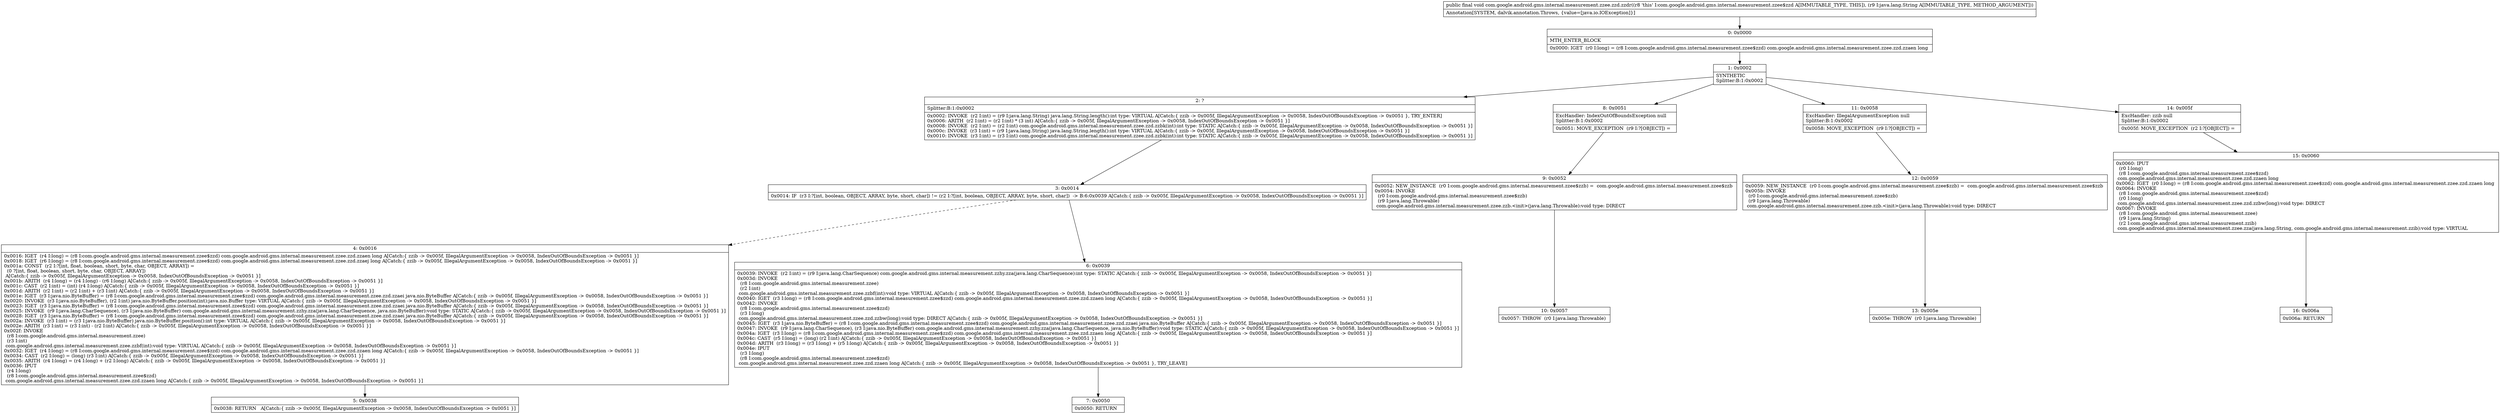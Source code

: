 digraph "CFG forcom.google.android.gms.internal.measurement.zzee.zzd.zzdr(Ljava\/lang\/String;)V" {
Node_0 [shape=record,label="{0\:\ 0x0000|MTH_ENTER_BLOCK\l|0x0000: IGET  (r0 I:long) = (r8 I:com.google.android.gms.internal.measurement.zzee$zzd) com.google.android.gms.internal.measurement.zzee.zzd.zzaen long \l}"];
Node_1 [shape=record,label="{1\:\ 0x0002|SYNTHETIC\lSplitter:B:1:0x0002\l}"];
Node_2 [shape=record,label="{2\:\ ?|Splitter:B:1:0x0002\l|0x0002: INVOKE  (r2 I:int) = (r9 I:java.lang.String) java.lang.String.length():int type: VIRTUAL A[Catch:\{ zzib \-\> 0x005f, IllegalArgumentException \-\> 0x0058, IndexOutOfBoundsException \-\> 0x0051 \}, TRY_ENTER]\l0x0006: ARITH  (r2 I:int) = (r2 I:int) * (3 int) A[Catch:\{ zzib \-\> 0x005f, IllegalArgumentException \-\> 0x0058, IndexOutOfBoundsException \-\> 0x0051 \}]\l0x0008: INVOKE  (r2 I:int) = (r2 I:int) com.google.android.gms.internal.measurement.zzee.zzd.zzbk(int):int type: STATIC A[Catch:\{ zzib \-\> 0x005f, IllegalArgumentException \-\> 0x0058, IndexOutOfBoundsException \-\> 0x0051 \}]\l0x000c: INVOKE  (r3 I:int) = (r9 I:java.lang.String) java.lang.String.length():int type: VIRTUAL A[Catch:\{ zzib \-\> 0x005f, IllegalArgumentException \-\> 0x0058, IndexOutOfBoundsException \-\> 0x0051 \}]\l0x0010: INVOKE  (r3 I:int) = (r3 I:int) com.google.android.gms.internal.measurement.zzee.zzd.zzbk(int):int type: STATIC A[Catch:\{ zzib \-\> 0x005f, IllegalArgumentException \-\> 0x0058, IndexOutOfBoundsException \-\> 0x0051 \}]\l}"];
Node_3 [shape=record,label="{3\:\ 0x0014|0x0014: IF  (r3 I:?[int, boolean, OBJECT, ARRAY, byte, short, char]) != (r2 I:?[int, boolean, OBJECT, ARRAY, byte, short, char])  \-\> B:6:0x0039 A[Catch:\{ zzib \-\> 0x005f, IllegalArgumentException \-\> 0x0058, IndexOutOfBoundsException \-\> 0x0051 \}]\l}"];
Node_4 [shape=record,label="{4\:\ 0x0016|0x0016: IGET  (r4 I:long) = (r8 I:com.google.android.gms.internal.measurement.zzee$zzd) com.google.android.gms.internal.measurement.zzee.zzd.zzaen long A[Catch:\{ zzib \-\> 0x005f, IllegalArgumentException \-\> 0x0058, IndexOutOfBoundsException \-\> 0x0051 \}]\l0x0018: IGET  (r6 I:long) = (r8 I:com.google.android.gms.internal.measurement.zzee$zzd) com.google.android.gms.internal.measurement.zzee.zzd.zzaej long A[Catch:\{ zzib \-\> 0x005f, IllegalArgumentException \-\> 0x0058, IndexOutOfBoundsException \-\> 0x0051 \}]\l0x001a: CONST  (r2 I:?[int, float, boolean, short, byte, char, OBJECT, ARRAY]) = \l  (0 ?[int, float, boolean, short, byte, char, OBJECT, ARRAY])\l A[Catch:\{ zzib \-\> 0x005f, IllegalArgumentException \-\> 0x0058, IndexOutOfBoundsException \-\> 0x0051 \}]\l0x001b: ARITH  (r4 I:long) = (r4 I:long) \- (r6 I:long) A[Catch:\{ zzib \-\> 0x005f, IllegalArgumentException \-\> 0x0058, IndexOutOfBoundsException \-\> 0x0051 \}]\l0x001c: CAST  (r2 I:int) = (int) (r4 I:long) A[Catch:\{ zzib \-\> 0x005f, IllegalArgumentException \-\> 0x0058, IndexOutOfBoundsException \-\> 0x0051 \}]\l0x001d: ARITH  (r2 I:int) = (r2 I:int) + (r3 I:int) A[Catch:\{ zzib \-\> 0x005f, IllegalArgumentException \-\> 0x0058, IndexOutOfBoundsException \-\> 0x0051 \}]\l0x001e: IGET  (r3 I:java.nio.ByteBuffer) = (r8 I:com.google.android.gms.internal.measurement.zzee$zzd) com.google.android.gms.internal.measurement.zzee.zzd.zzaei java.nio.ByteBuffer A[Catch:\{ zzib \-\> 0x005f, IllegalArgumentException \-\> 0x0058, IndexOutOfBoundsException \-\> 0x0051 \}]\l0x0020: INVOKE  (r3 I:java.nio.ByteBuffer), (r2 I:int) java.nio.ByteBuffer.position(int):java.nio.Buffer type: VIRTUAL A[Catch:\{ zzib \-\> 0x005f, IllegalArgumentException \-\> 0x0058, IndexOutOfBoundsException \-\> 0x0051 \}]\l0x0023: IGET  (r3 I:java.nio.ByteBuffer) = (r8 I:com.google.android.gms.internal.measurement.zzee$zzd) com.google.android.gms.internal.measurement.zzee.zzd.zzaei java.nio.ByteBuffer A[Catch:\{ zzib \-\> 0x005f, IllegalArgumentException \-\> 0x0058, IndexOutOfBoundsException \-\> 0x0051 \}]\l0x0025: INVOKE  (r9 I:java.lang.CharSequence), (r3 I:java.nio.ByteBuffer) com.google.android.gms.internal.measurement.zzhy.zza(java.lang.CharSequence, java.nio.ByteBuffer):void type: STATIC A[Catch:\{ zzib \-\> 0x005f, IllegalArgumentException \-\> 0x0058, IndexOutOfBoundsException \-\> 0x0051 \}]\l0x0028: IGET  (r3 I:java.nio.ByteBuffer) = (r8 I:com.google.android.gms.internal.measurement.zzee$zzd) com.google.android.gms.internal.measurement.zzee.zzd.zzaei java.nio.ByteBuffer A[Catch:\{ zzib \-\> 0x005f, IllegalArgumentException \-\> 0x0058, IndexOutOfBoundsException \-\> 0x0051 \}]\l0x002a: INVOKE  (r3 I:int) = (r3 I:java.nio.ByteBuffer) java.nio.ByteBuffer.position():int type: VIRTUAL A[Catch:\{ zzib \-\> 0x005f, IllegalArgumentException \-\> 0x0058, IndexOutOfBoundsException \-\> 0x0051 \}]\l0x002e: ARITH  (r3 I:int) = (r3 I:int) \- (r2 I:int) A[Catch:\{ zzib \-\> 0x005f, IllegalArgumentException \-\> 0x0058, IndexOutOfBoundsException \-\> 0x0051 \}]\l0x002f: INVOKE  \l  (r8 I:com.google.android.gms.internal.measurement.zzee)\l  (r3 I:int)\l com.google.android.gms.internal.measurement.zzee.zzbf(int):void type: VIRTUAL A[Catch:\{ zzib \-\> 0x005f, IllegalArgumentException \-\> 0x0058, IndexOutOfBoundsException \-\> 0x0051 \}]\l0x0032: IGET  (r4 I:long) = (r8 I:com.google.android.gms.internal.measurement.zzee$zzd) com.google.android.gms.internal.measurement.zzee.zzd.zzaen long A[Catch:\{ zzib \-\> 0x005f, IllegalArgumentException \-\> 0x0058, IndexOutOfBoundsException \-\> 0x0051 \}]\l0x0034: CAST  (r2 I:long) = (long) (r3 I:int) A[Catch:\{ zzib \-\> 0x005f, IllegalArgumentException \-\> 0x0058, IndexOutOfBoundsException \-\> 0x0051 \}]\l0x0035: ARITH  (r4 I:long) = (r4 I:long) + (r2 I:long) A[Catch:\{ zzib \-\> 0x005f, IllegalArgumentException \-\> 0x0058, IndexOutOfBoundsException \-\> 0x0051 \}]\l0x0036: IPUT  \l  (r4 I:long)\l  (r8 I:com.google.android.gms.internal.measurement.zzee$zzd)\l com.google.android.gms.internal.measurement.zzee.zzd.zzaen long A[Catch:\{ zzib \-\> 0x005f, IllegalArgumentException \-\> 0x0058, IndexOutOfBoundsException \-\> 0x0051 \}]\l}"];
Node_5 [shape=record,label="{5\:\ 0x0038|0x0038: RETURN   A[Catch:\{ zzib \-\> 0x005f, IllegalArgumentException \-\> 0x0058, IndexOutOfBoundsException \-\> 0x0051 \}]\l}"];
Node_6 [shape=record,label="{6\:\ 0x0039|0x0039: INVOKE  (r2 I:int) = (r9 I:java.lang.CharSequence) com.google.android.gms.internal.measurement.zzhy.zza(java.lang.CharSequence):int type: STATIC A[Catch:\{ zzib \-\> 0x005f, IllegalArgumentException \-\> 0x0058, IndexOutOfBoundsException \-\> 0x0051 \}]\l0x003d: INVOKE  \l  (r8 I:com.google.android.gms.internal.measurement.zzee)\l  (r2 I:int)\l com.google.android.gms.internal.measurement.zzee.zzbf(int):void type: VIRTUAL A[Catch:\{ zzib \-\> 0x005f, IllegalArgumentException \-\> 0x0058, IndexOutOfBoundsException \-\> 0x0051 \}]\l0x0040: IGET  (r3 I:long) = (r8 I:com.google.android.gms.internal.measurement.zzee$zzd) com.google.android.gms.internal.measurement.zzee.zzd.zzaen long A[Catch:\{ zzib \-\> 0x005f, IllegalArgumentException \-\> 0x0058, IndexOutOfBoundsException \-\> 0x0051 \}]\l0x0042: INVOKE  \l  (r8 I:com.google.android.gms.internal.measurement.zzee$zzd)\l  (r3 I:long)\l com.google.android.gms.internal.measurement.zzee.zzd.zzbw(long):void type: DIRECT A[Catch:\{ zzib \-\> 0x005f, IllegalArgumentException \-\> 0x0058, IndexOutOfBoundsException \-\> 0x0051 \}]\l0x0045: IGET  (r3 I:java.nio.ByteBuffer) = (r8 I:com.google.android.gms.internal.measurement.zzee$zzd) com.google.android.gms.internal.measurement.zzee.zzd.zzaei java.nio.ByteBuffer A[Catch:\{ zzib \-\> 0x005f, IllegalArgumentException \-\> 0x0058, IndexOutOfBoundsException \-\> 0x0051 \}]\l0x0047: INVOKE  (r9 I:java.lang.CharSequence), (r3 I:java.nio.ByteBuffer) com.google.android.gms.internal.measurement.zzhy.zza(java.lang.CharSequence, java.nio.ByteBuffer):void type: STATIC A[Catch:\{ zzib \-\> 0x005f, IllegalArgumentException \-\> 0x0058, IndexOutOfBoundsException \-\> 0x0051 \}]\l0x004a: IGET  (r3 I:long) = (r8 I:com.google.android.gms.internal.measurement.zzee$zzd) com.google.android.gms.internal.measurement.zzee.zzd.zzaen long A[Catch:\{ zzib \-\> 0x005f, IllegalArgumentException \-\> 0x0058, IndexOutOfBoundsException \-\> 0x0051 \}]\l0x004c: CAST  (r5 I:long) = (long) (r2 I:int) A[Catch:\{ zzib \-\> 0x005f, IllegalArgumentException \-\> 0x0058, IndexOutOfBoundsException \-\> 0x0051 \}]\l0x004d: ARITH  (r3 I:long) = (r3 I:long) + (r5 I:long) A[Catch:\{ zzib \-\> 0x005f, IllegalArgumentException \-\> 0x0058, IndexOutOfBoundsException \-\> 0x0051 \}]\l0x004e: IPUT  \l  (r3 I:long)\l  (r8 I:com.google.android.gms.internal.measurement.zzee$zzd)\l com.google.android.gms.internal.measurement.zzee.zzd.zzaen long A[Catch:\{ zzib \-\> 0x005f, IllegalArgumentException \-\> 0x0058, IndexOutOfBoundsException \-\> 0x0051 \}, TRY_LEAVE]\l}"];
Node_7 [shape=record,label="{7\:\ 0x0050|0x0050: RETURN   \l}"];
Node_8 [shape=record,label="{8\:\ 0x0051|ExcHandler: IndexOutOfBoundsException null\lSplitter:B:1:0x0002\l|0x0051: MOVE_EXCEPTION  (r9 I:?[OBJECT]) =  \l}"];
Node_9 [shape=record,label="{9\:\ 0x0052|0x0052: NEW_INSTANCE  (r0 I:com.google.android.gms.internal.measurement.zzee$zzb) =  com.google.android.gms.internal.measurement.zzee$zzb \l0x0054: INVOKE  \l  (r0 I:com.google.android.gms.internal.measurement.zzee$zzb)\l  (r9 I:java.lang.Throwable)\l com.google.android.gms.internal.measurement.zzee.zzb.\<init\>(java.lang.Throwable):void type: DIRECT \l}"];
Node_10 [shape=record,label="{10\:\ 0x0057|0x0057: THROW  (r0 I:java.lang.Throwable) \l}"];
Node_11 [shape=record,label="{11\:\ 0x0058|ExcHandler: IllegalArgumentException null\lSplitter:B:1:0x0002\l|0x0058: MOVE_EXCEPTION  (r9 I:?[OBJECT]) =  \l}"];
Node_12 [shape=record,label="{12\:\ 0x0059|0x0059: NEW_INSTANCE  (r0 I:com.google.android.gms.internal.measurement.zzee$zzb) =  com.google.android.gms.internal.measurement.zzee$zzb \l0x005b: INVOKE  \l  (r0 I:com.google.android.gms.internal.measurement.zzee$zzb)\l  (r9 I:java.lang.Throwable)\l com.google.android.gms.internal.measurement.zzee.zzb.\<init\>(java.lang.Throwable):void type: DIRECT \l}"];
Node_13 [shape=record,label="{13\:\ 0x005e|0x005e: THROW  (r0 I:java.lang.Throwable) \l}"];
Node_14 [shape=record,label="{14\:\ 0x005f|ExcHandler: zzib null\lSplitter:B:1:0x0002\l|0x005f: MOVE_EXCEPTION  (r2 I:?[OBJECT]) =  \l}"];
Node_15 [shape=record,label="{15\:\ 0x0060|0x0060: IPUT  \l  (r0 I:long)\l  (r8 I:com.google.android.gms.internal.measurement.zzee$zzd)\l com.google.android.gms.internal.measurement.zzee.zzd.zzaen long \l0x0062: IGET  (r0 I:long) = (r8 I:com.google.android.gms.internal.measurement.zzee$zzd) com.google.android.gms.internal.measurement.zzee.zzd.zzaen long \l0x0064: INVOKE  \l  (r8 I:com.google.android.gms.internal.measurement.zzee$zzd)\l  (r0 I:long)\l com.google.android.gms.internal.measurement.zzee.zzd.zzbw(long):void type: DIRECT \l0x0067: INVOKE  \l  (r8 I:com.google.android.gms.internal.measurement.zzee)\l  (r9 I:java.lang.String)\l  (r2 I:com.google.android.gms.internal.measurement.zzib)\l com.google.android.gms.internal.measurement.zzee.zza(java.lang.String, com.google.android.gms.internal.measurement.zzib):void type: VIRTUAL \l}"];
Node_16 [shape=record,label="{16\:\ 0x006a|0x006a: RETURN   \l}"];
MethodNode[shape=record,label="{public final void com.google.android.gms.internal.measurement.zzee.zzd.zzdr((r8 'this' I:com.google.android.gms.internal.measurement.zzee$zzd A[IMMUTABLE_TYPE, THIS]), (r9 I:java.lang.String A[IMMUTABLE_TYPE, METHOD_ARGUMENT]))  | Annotation[SYSTEM, dalvik.annotation.Throws, \{value=[java.io.IOException]\}]\l}"];
MethodNode -> Node_0;
Node_0 -> Node_1;
Node_1 -> Node_2;
Node_1 -> Node_14;
Node_1 -> Node_11;
Node_1 -> Node_8;
Node_2 -> Node_3;
Node_3 -> Node_4[style=dashed];
Node_3 -> Node_6;
Node_4 -> Node_5;
Node_6 -> Node_7;
Node_8 -> Node_9;
Node_9 -> Node_10;
Node_11 -> Node_12;
Node_12 -> Node_13;
Node_14 -> Node_15;
Node_15 -> Node_16;
}

